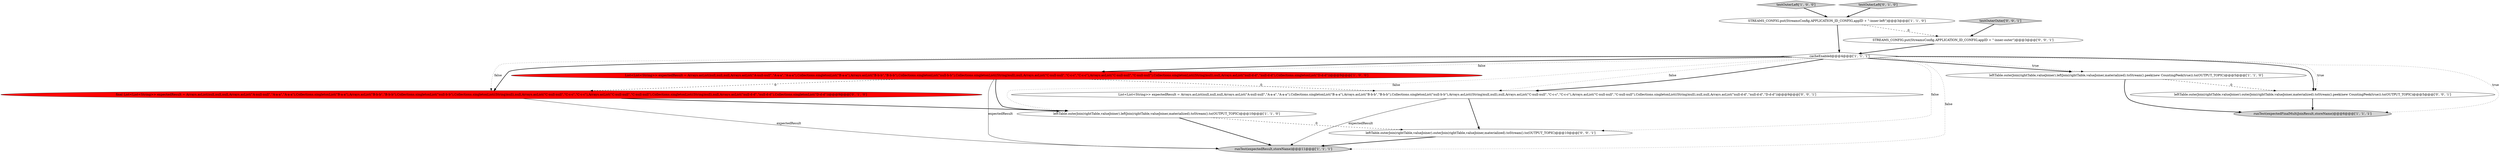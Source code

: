 digraph {
10 [style = filled, label = "leftTable.outerJoin(rightTable,valueJoiner).outerJoin(rightTable,valueJoiner,materialized).toStream().to(OUTPUT_TOPIC)@@@10@@@['0', '0', '1']", fillcolor = white, shape = ellipse image = "AAA0AAABBB3BBB"];
3 [style = filled, label = "STREAMS_CONFIG.put(StreamsConfig.APPLICATION_ID_CONFIG,appID + \"-inner-left\")@@@3@@@['1', '1', '0']", fillcolor = white, shape = ellipse image = "AAA0AAABBB1BBB"];
13 [style = filled, label = "leftTable.outerJoin(rightTable,valueJoiner).outerJoin(rightTable,valueJoiner,materialized).toStream().peek(new CountingPeek(true)).to(OUTPUT_TOPIC)@@@5@@@['0', '0', '1']", fillcolor = white, shape = ellipse image = "AAA0AAABBB3BBB"];
0 [style = filled, label = "testOuterLeft['1', '0', '0']", fillcolor = lightgray, shape = diamond image = "AAA0AAABBB1BBB"];
6 [style = filled, label = "leftTable.outerJoin(rightTable,valueJoiner).leftJoin(rightTable,valueJoiner,materialized).toStream().to(OUTPUT_TOPIC)@@@10@@@['1', '1', '0']", fillcolor = white, shape = ellipse image = "AAA0AAABBB1BBB"];
9 [style = filled, label = "testOuterLeft['0', '1', '0']", fillcolor = lightgray, shape = diamond image = "AAA0AAABBB2BBB"];
12 [style = filled, label = "STREAMS_CONFIG.put(StreamsConfig.APPLICATION_ID_CONFIG,appID + \"-inner-outer\")@@@3@@@['0', '0', '1']", fillcolor = white, shape = ellipse image = "AAA0AAABBB3BBB"];
1 [style = filled, label = "leftTable.outerJoin(rightTable,valueJoiner).leftJoin(rightTable,valueJoiner,materialized).toStream().peek(new CountingPeek(true)).to(OUTPUT_TOPIC)@@@5@@@['1', '1', '0']", fillcolor = white, shape = ellipse image = "AAA0AAABBB1BBB"];
7 [style = filled, label = "runTest(expectedFinalMultiJoinResult,storeName)@@@6@@@['1', '1', '1']", fillcolor = lightgray, shape = ellipse image = "AAA0AAABBB1BBB"];
8 [style = filled, label = "final List<List<String>> expectedResult = Arrays.asList(null,null,null,Arrays.asList(\"A-null-null\",\"A-a-a\",\"A-a-a\"),Collections.singletonList(\"B-a-a\"),Arrays.asList(\"B-b-b\",\"B-b-b\"),Collections.singletonList(\"null-b-b\"),Collections.singletonList((String)null),null,Arrays.asList(\"C-null-null\",\"C-c-c\",\"C-c-c\"),Arrays.asList(\"C-null-null\",\"C-null-null\"),Collections.singletonList((String)null),null,Arrays.asList(\"null-d-d\",\"null-d-d\"),Collections.singletonList(\"D-d-d\"))@@@9@@@['0', '1', '0']", fillcolor = red, shape = ellipse image = "AAA1AAABBB2BBB"];
5 [style = filled, label = "runTest(expectedResult,storeName)@@@11@@@['1', '1', '1']", fillcolor = lightgray, shape = ellipse image = "AAA0AAABBB1BBB"];
4 [style = filled, label = "List<List<String>> expectedResult = Arrays.asList(null,null,null,Arrays.asList(\"A-null-null\",\"A-a-a\",\"A-a-a\"),Collections.singletonList(\"B-a-a\"),Arrays.asList(\"B-b-b\",\"B-b-b\"),Collections.singletonList(\"null-b-b\"),Collections.singletonList((String)null),null,Arrays.asList(\"C-null-null\",\"C-c-c\",\"C-c-c\"),Arrays.asList(\"C-null-null\",\"C-null-null\"),Collections.singletonList((String)null),null,Arrays.asList(\"null-d-d\",\"null-d-d\"),Collections.singletonList(\"D-d-d\"))@@@9@@@['1', '0', '0']", fillcolor = red, shape = ellipse image = "AAA1AAABBB1BBB"];
11 [style = filled, label = "testOuterOuter['0', '0', '1']", fillcolor = lightgray, shape = diamond image = "AAA0AAABBB3BBB"];
14 [style = filled, label = "List<List<String>> expectedResult = Arrays.asList(null,null,null,Arrays.asList(\"A-null-null\",\"A-a-a\",\"A-a-a\"),Collections.singletonList(\"B-a-a\"),Arrays.asList(\"B-b-b\",\"B-b-b\"),Collections.singletonList(\"null-b-b\"),Arrays.asList((String)null,null),null,Arrays.asList(\"C-null-null\",\"C-c-c\",\"C-c-c\"),Arrays.asList(\"C-null-null\",\"C-null-null\"),Collections.singletonList((String)null),null,null,Arrays.asList(\"null-d-d\",\"null-d-d\",\"D-d-d\"))@@@9@@@['0', '0', '1']", fillcolor = white, shape = ellipse image = "AAA0AAABBB3BBB"];
2 [style = filled, label = "cacheEnabled@@@4@@@['1', '1', '1']", fillcolor = white, shape = diamond image = "AAA0AAABBB1BBB"];
0->3 [style = bold, label=""];
4->5 [style = solid, label="expectedResult"];
4->6 [style = bold, label=""];
2->14 [style = dotted, label="false"];
2->1 [style = bold, label=""];
14->10 [style = bold, label=""];
8->6 [style = bold, label=""];
11->12 [style = bold, label=""];
2->10 [style = dotted, label="false"];
2->4 [style = bold, label=""];
1->7 [style = bold, label=""];
6->10 [style = dashed, label="0"];
2->13 [style = bold, label=""];
1->13 [style = dashed, label="0"];
6->5 [style = bold, label=""];
12->2 [style = bold, label=""];
10->5 [style = bold, label=""];
3->12 [style = dashed, label="0"];
3->2 [style = bold, label=""];
2->1 [style = dotted, label="true"];
13->7 [style = bold, label=""];
2->7 [style = dotted, label="true"];
2->5 [style = dotted, label="false"];
2->14 [style = bold, label=""];
4->8 [style = dashed, label="0"];
2->8 [style = dotted, label="false"];
2->6 [style = dotted, label="false"];
9->3 [style = bold, label=""];
4->14 [style = dashed, label="0"];
2->4 [style = dotted, label="false"];
14->5 [style = solid, label="expectedResult"];
8->5 [style = solid, label="expectedResult"];
2->13 [style = dotted, label="true"];
2->8 [style = bold, label=""];
}
